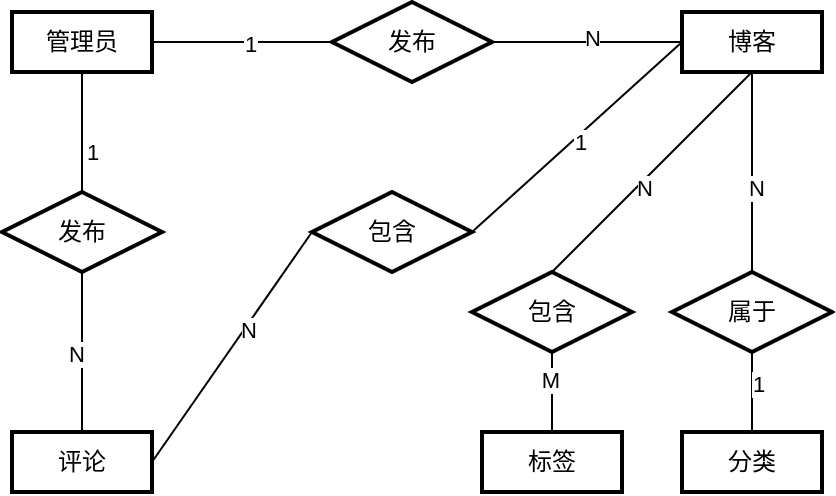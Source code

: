 <mxfile version="24.2.5" type="github">
  <diagram id="R2lEEEUBdFMjLlhIrx00" name="Page-1">
    <mxGraphModel dx="1221" dy="636" grid="1" gridSize="10" guides="1" tooltips="1" connect="1" arrows="1" fold="1" page="1" pageScale="1" pageWidth="850" pageHeight="1100" math="0" shadow="0" extFonts="Permanent Marker^https://fonts.googleapis.com/css?family=Permanent+Marker">
      <root>
        <mxCell id="0" />
        <mxCell id="1" parent="0" />
        <mxCell id="yyVqqnV53adlV-f3t3Kz-1" value="管理员" style="rounded=0;whiteSpace=wrap;html=1;strokeWidth=2;" parent="1" vertex="1">
          <mxGeometry x="140" y="190" width="70" height="30" as="geometry" />
        </mxCell>
        <mxCell id="yyVqqnV53adlV-f3t3Kz-9" value="博客" style="rounded=0;whiteSpace=wrap;html=1;strokeWidth=2;" parent="1" vertex="1">
          <mxGeometry x="475" y="190" width="70" height="30" as="geometry" />
        </mxCell>
        <mxCell id="yyVqqnV53adlV-f3t3Kz-18" value="评论" style="rounded=0;whiteSpace=wrap;html=1;strokeWidth=2;" parent="1" vertex="1">
          <mxGeometry x="140" y="400" width="70" height="30" as="geometry" />
        </mxCell>
        <mxCell id="yyVqqnV53adlV-f3t3Kz-26" value="分类" style="rounded=0;whiteSpace=wrap;html=1;strokeWidth=2;" parent="1" vertex="1">
          <mxGeometry x="475" y="400" width="70" height="30" as="geometry" />
        </mxCell>
        <mxCell id="yyVqqnV53adlV-f3t3Kz-33" value="标签" style="rounded=0;whiteSpace=wrap;html=1;strokeWidth=2;" parent="1" vertex="1">
          <mxGeometry x="375" y="400" width="70" height="30" as="geometry" />
        </mxCell>
        <mxCell id="yyVqqnV53adlV-f3t3Kz-58" value="发布" style="rhombus;whiteSpace=wrap;html=1;strokeWidth=2;" parent="1" vertex="1">
          <mxGeometry x="300" y="185" width="80" height="40" as="geometry" />
        </mxCell>
        <mxCell id="yyVqqnV53adlV-f3t3Kz-70" value="属于" style="rhombus;whiteSpace=wrap;html=1;strokeWidth=2;" parent="1" vertex="1">
          <mxGeometry x="470" y="320" width="80" height="40" as="geometry" />
        </mxCell>
        <mxCell id="yyVqqnV53adlV-f3t3Kz-76" value="包含" style="rhombus;whiteSpace=wrap;html=1;strokeWidth=2;" parent="1" vertex="1">
          <mxGeometry x="370" y="320" width="80" height="40" as="geometry" />
        </mxCell>
        <mxCell id="yyVqqnV53adlV-f3t3Kz-87" value="" style="endArrow=none;html=1;rounded=0;entryX=0.5;entryY=1;entryDx=0;entryDy=0;exitX=0.5;exitY=0;exitDx=0;exitDy=0;" parent="1" source="yyVqqnV53adlV-f3t3Kz-70" target="yyVqqnV53adlV-f3t3Kz-9" edge="1">
          <mxGeometry width="50" height="50" relative="1" as="geometry">
            <mxPoint x="330" y="260" as="sourcePoint" />
            <mxPoint x="215" y="230" as="targetPoint" />
          </mxGeometry>
        </mxCell>
        <mxCell id="yyVqqnV53adlV-f3t3Kz-120" value="N" style="edgeLabel;html=1;align=center;verticalAlign=middle;resizable=0;points=[];" parent="yyVqqnV53adlV-f3t3Kz-87" vertex="1" connectable="0">
          <mxGeometry x="-0.16" y="-2" relative="1" as="geometry">
            <mxPoint as="offset" />
          </mxGeometry>
        </mxCell>
        <mxCell id="yyVqqnV53adlV-f3t3Kz-88" value="" style="endArrow=none;html=1;rounded=0;entryX=1;entryY=0.5;entryDx=0;entryDy=0;exitX=0;exitY=0.5;exitDx=0;exitDy=0;" parent="1" source="yyVqqnV53adlV-f3t3Kz-58" target="yyVqqnV53adlV-f3t3Kz-1" edge="1">
          <mxGeometry width="50" height="50" relative="1" as="geometry">
            <mxPoint x="300" y="220" as="sourcePoint" />
            <mxPoint x="225" y="240" as="targetPoint" />
          </mxGeometry>
        </mxCell>
        <mxCell id="yyVqqnV53adlV-f3t3Kz-112" value="1" style="edgeLabel;html=1;align=center;verticalAlign=middle;resizable=0;points=[];" parent="yyVqqnV53adlV-f3t3Kz-88" vertex="1" connectable="0">
          <mxGeometry x="-0.077" y="1" relative="1" as="geometry">
            <mxPoint as="offset" />
          </mxGeometry>
        </mxCell>
        <mxCell id="yyVqqnV53adlV-f3t3Kz-103" value="" style="endArrow=none;html=1;rounded=0;entryX=0.5;entryY=0;entryDx=0;entryDy=0;exitX=0.5;exitY=1;exitDx=0;exitDy=0;" parent="1" source="yyVqqnV53adlV-f3t3Kz-76" target="yyVqqnV53adlV-f3t3Kz-33" edge="1">
          <mxGeometry width="50" height="50" relative="1" as="geometry">
            <mxPoint x="380" y="360" as="sourcePoint" />
            <mxPoint x="305" y="380" as="targetPoint" />
          </mxGeometry>
        </mxCell>
        <mxCell id="yyVqqnV53adlV-f3t3Kz-122" value="M" style="edgeLabel;html=1;align=center;verticalAlign=middle;resizable=0;points=[];" parent="yyVqqnV53adlV-f3t3Kz-103" vertex="1" connectable="0">
          <mxGeometry x="-0.325" y="-1" relative="1" as="geometry">
            <mxPoint as="offset" />
          </mxGeometry>
        </mxCell>
        <mxCell id="yyVqqnV53adlV-f3t3Kz-104" value="" style="endArrow=none;html=1;rounded=0;entryX=0.5;entryY=0;entryDx=0;entryDy=0;exitX=0.5;exitY=1;exitDx=0;exitDy=0;" parent="1" source="yyVqqnV53adlV-f3t3Kz-70" target="yyVqqnV53adlV-f3t3Kz-26" edge="1">
          <mxGeometry width="50" height="50" relative="1" as="geometry">
            <mxPoint x="390" y="370" as="sourcePoint" />
            <mxPoint x="315" y="390" as="targetPoint" />
          </mxGeometry>
        </mxCell>
        <mxCell id="yyVqqnV53adlV-f3t3Kz-118" value="1" style="edgeLabel;html=1;align=center;verticalAlign=middle;resizable=0;points=[];" parent="yyVqqnV53adlV-f3t3Kz-104" vertex="1" connectable="0">
          <mxGeometry x="-0.191" y="3" relative="1" as="geometry">
            <mxPoint as="offset" />
          </mxGeometry>
        </mxCell>
        <mxCell id="yyVqqnV53adlV-f3t3Kz-109" value="" style="endArrow=none;html=1;rounded=0;entryX=0.5;entryY=1;entryDx=0;entryDy=0;exitX=0.5;exitY=0;exitDx=0;exitDy=0;" parent="1" source="yyVqqnV53adlV-f3t3Kz-76" target="yyVqqnV53adlV-f3t3Kz-9" edge="1">
          <mxGeometry width="50" height="50" relative="1" as="geometry">
            <mxPoint x="455" y="470" as="sourcePoint" />
            <mxPoint x="380" y="490" as="targetPoint" />
          </mxGeometry>
        </mxCell>
        <mxCell id="yyVqqnV53adlV-f3t3Kz-121" value="N" style="edgeLabel;html=1;align=center;verticalAlign=middle;resizable=0;points=[];" parent="yyVqqnV53adlV-f3t3Kz-109" vertex="1" connectable="0">
          <mxGeometry x="-0.12" y="-2" relative="1" as="geometry">
            <mxPoint as="offset" />
          </mxGeometry>
        </mxCell>
        <mxCell id="yyVqqnV53adlV-f3t3Kz-110" value="" style="endArrow=none;html=1;rounded=0;entryX=0.5;entryY=0;entryDx=0;entryDy=0;exitX=0.5;exitY=1;exitDx=0;exitDy=0;" parent="1" source="yyVqqnV53adlV-f3t3Kz-1" target="yyVqqnV53adlV-f3t3Kz-123" edge="1">
          <mxGeometry width="50" height="50" relative="1" as="geometry">
            <mxPoint x="445" y="490" as="sourcePoint" />
            <mxPoint x="370" y="510" as="targetPoint" />
          </mxGeometry>
        </mxCell>
        <mxCell id="yyVqqnV53adlV-f3t3Kz-125" value="1" style="edgeLabel;html=1;align=center;verticalAlign=middle;resizable=0;points=[];" parent="yyVqqnV53adlV-f3t3Kz-110" vertex="1" connectable="0">
          <mxGeometry x="0.288" y="5" relative="1" as="geometry">
            <mxPoint y="1" as="offset" />
          </mxGeometry>
        </mxCell>
        <mxCell id="yyVqqnV53adlV-f3t3Kz-111" value="" style="endArrow=none;html=1;rounded=0;entryX=0;entryY=0.5;entryDx=0;entryDy=0;exitX=1;exitY=0.5;exitDx=0;exitDy=0;" parent="1" source="yyVqqnV53adlV-f3t3Kz-58" target="yyVqqnV53adlV-f3t3Kz-9" edge="1">
          <mxGeometry width="50" height="50" relative="1" as="geometry">
            <mxPoint x="530" y="450" as="sourcePoint" />
            <mxPoint x="455" y="470" as="targetPoint" />
          </mxGeometry>
        </mxCell>
        <mxCell id="yyVqqnV53adlV-f3t3Kz-113" value="N" style="edgeLabel;html=1;align=center;verticalAlign=middle;resizable=0;points=[];" parent="yyVqqnV53adlV-f3t3Kz-111" vertex="1" connectable="0">
          <mxGeometry x="0.05" y="2" relative="1" as="geometry">
            <mxPoint as="offset" />
          </mxGeometry>
        </mxCell>
        <mxCell id="yyVqqnV53adlV-f3t3Kz-123" value="发布" style="rhombus;whiteSpace=wrap;html=1;strokeWidth=2;" parent="1" vertex="1">
          <mxGeometry x="135" y="280" width="80" height="40" as="geometry" />
        </mxCell>
        <mxCell id="yyVqqnV53adlV-f3t3Kz-124" value="" style="endArrow=none;html=1;rounded=0;entryX=0.5;entryY=0;entryDx=0;entryDy=0;exitX=0.5;exitY=1;exitDx=0;exitDy=0;" parent="1" source="yyVqqnV53adlV-f3t3Kz-123" target="yyVqqnV53adlV-f3t3Kz-18" edge="1">
          <mxGeometry width="50" height="50" relative="1" as="geometry">
            <mxPoint x="185" y="230" as="sourcePoint" />
            <mxPoint x="210" y="270" as="targetPoint" />
          </mxGeometry>
        </mxCell>
        <mxCell id="yyVqqnV53adlV-f3t3Kz-126" value="N" style="edgeLabel;html=1;align=center;verticalAlign=middle;resizable=0;points=[];" parent="yyVqqnV53adlV-f3t3Kz-124" vertex="1" connectable="0">
          <mxGeometry x="0.022" y="-3" relative="1" as="geometry">
            <mxPoint as="offset" />
          </mxGeometry>
        </mxCell>
        <mxCell id="yyVqqnV53adlV-f3t3Kz-127" value="包含" style="rhombus;whiteSpace=wrap;html=1;strokeWidth=2;" parent="1" vertex="1">
          <mxGeometry x="290" y="280" width="80" height="40" as="geometry" />
        </mxCell>
        <mxCell id="yyVqqnV53adlV-f3t3Kz-129" value="" style="endArrow=none;html=1;rounded=0;entryX=1;entryY=0.5;entryDx=0;entryDy=0;exitX=0;exitY=0.5;exitDx=0;exitDy=0;" parent="1" source="yyVqqnV53adlV-f3t3Kz-9" target="yyVqqnV53adlV-f3t3Kz-127" edge="1">
          <mxGeometry width="50" height="50" relative="1" as="geometry">
            <mxPoint x="359" y="404" as="sourcePoint" />
            <mxPoint x="255" y="390" as="targetPoint" />
          </mxGeometry>
        </mxCell>
        <mxCell id="yyVqqnV53adlV-f3t3Kz-131" value="1" style="edgeLabel;html=1;align=center;verticalAlign=middle;resizable=0;points=[];" parent="yyVqqnV53adlV-f3t3Kz-129" vertex="1" connectable="0">
          <mxGeometry x="0.01" y="3" relative="1" as="geometry">
            <mxPoint as="offset" />
          </mxGeometry>
        </mxCell>
        <mxCell id="yyVqqnV53adlV-f3t3Kz-130" value="" style="endArrow=none;html=1;rounded=0;entryX=1;entryY=0.5;entryDx=0;entryDy=0;exitX=0;exitY=0.5;exitDx=0;exitDy=0;" parent="1" source="yyVqqnV53adlV-f3t3Kz-127" target="yyVqqnV53adlV-f3t3Kz-18" edge="1">
          <mxGeometry width="50" height="50" relative="1" as="geometry">
            <mxPoint x="369" y="414" as="sourcePoint" />
            <mxPoint x="265" y="400" as="targetPoint" />
          </mxGeometry>
        </mxCell>
        <mxCell id="yyVqqnV53adlV-f3t3Kz-133" value="N" style="edgeLabel;html=1;align=center;verticalAlign=middle;resizable=0;points=[];" parent="yyVqqnV53adlV-f3t3Kz-130" vertex="1" connectable="0">
          <mxGeometry x="-0.155" y="1" relative="1" as="geometry">
            <mxPoint x="1" as="offset" />
          </mxGeometry>
        </mxCell>
      </root>
    </mxGraphModel>
  </diagram>
</mxfile>
